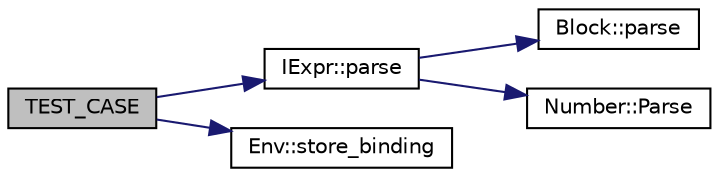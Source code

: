 digraph "TEST_CASE"
{
 // LATEX_PDF_SIZE
  edge [fontname="Helvetica",fontsize="10",labelfontname="Helvetica",labelfontsize="10"];
  node [fontname="Helvetica",fontsize="10",shape=record];
  rankdir="LR";
  Node1 [label="TEST_CASE",height=0.2,width=0.4,color="black", fillcolor="grey75", style="filled", fontcolor="black",tooltip=" "];
  Node1 -> Node2 [color="midnightblue",fontsize="10",style="solid",fontname="Helvetica"];
  Node2 [label="IExpr::parse",height=0.2,width=0.4,color="black", fillcolor="white", style="filled",URL="$class_i_expr.html#a19028d061f83d486e67c4ddb129c755d",tooltip=" "];
  Node2 -> Node3 [color="midnightblue",fontsize="10",style="solid",fontname="Helvetica"];
  Node3 [label="Block::parse",height=0.2,width=0.4,color="black", fillcolor="white", style="filled",URL="$class_block.html#ab8c3dea4f20c24e2ae57ed60fd1949a9",tooltip=" "];
  Node2 -> Node4 [color="midnightblue",fontsize="10",style="solid",fontname="Helvetica"];
  Node4 [label="Number::Parse",height=0.2,width=0.4,color="black", fillcolor="white", style="filled",URL="$class_number.html#a4c1f6f5c4c281949e4120e9e27b45699",tooltip=" "];
  Node1 -> Node5 [color="midnightblue",fontsize="10",style="solid",fontname="Helvetica"];
  Node5 [label="Env::store_binding",height=0.2,width=0.4,color="black", fillcolor="white", style="filled",URL="$class_env.html#ae215959a3872c8b6816222bb1634b31e",tooltip=" "];
}
